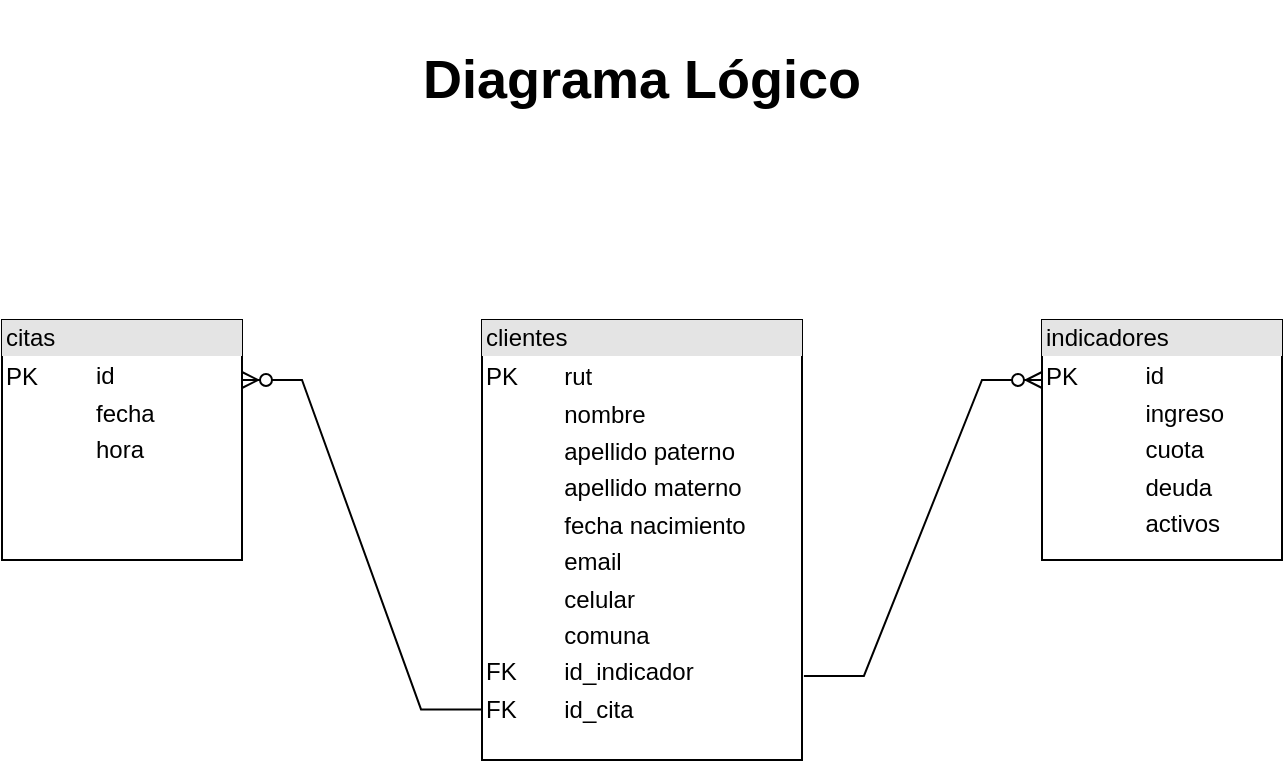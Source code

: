 <mxfile version="17.4.6" type="device"><diagram id="lNyGgfJsrqicR7PtOEOB" name="Page-1"><mxGraphModel dx="946" dy="530" grid="1" gridSize="10" guides="1" tooltips="1" connect="1" arrows="1" fold="1" page="1" pageScale="1" pageWidth="1200" pageHeight="1600" math="0" shadow="0"><root><mxCell id="0"/><mxCell id="1" parent="0"/><mxCell id="3lXlY0nWMO2Ved22YAIA-1" value="&lt;div style=&quot;box-sizing: border-box ; width: 100% ; background: #e4e4e4 ; padding: 2px&quot;&gt;&lt;font style=&quot;vertical-align: inherit&quot;&gt;&lt;font style=&quot;vertical-align: inherit&quot;&gt;clientes&lt;/font&gt;&lt;/font&gt;&lt;/div&gt;&lt;table style=&quot;width: 100% ; font-size: 1em&quot; cellpadding=&quot;2&quot; cellspacing=&quot;0&quot;&gt;&lt;tbody&gt;&lt;tr&gt;&lt;td&gt;&lt;font style=&quot;vertical-align: inherit&quot;&gt;&lt;font style=&quot;vertical-align: inherit&quot;&gt;PK&lt;span style=&quot;white-space: pre&quot;&gt;&#9;&lt;/span&gt;&lt;/font&gt;&lt;/font&gt;&lt;/td&gt;&lt;td&gt;&lt;font style=&quot;vertical-align: inherit&quot;&gt;&lt;font style=&quot;vertical-align: inherit&quot;&gt;rut&lt;/font&gt;&lt;/font&gt;&lt;/td&gt;&lt;/tr&gt;&lt;tr&gt;&lt;td&gt;&lt;br&gt;&lt;/td&gt;&lt;td&gt;&lt;font style=&quot;vertical-align: inherit&quot;&gt;&lt;font style=&quot;vertical-align: inherit&quot;&gt;nombre&lt;/font&gt;&lt;/font&gt;&lt;/td&gt;&lt;/tr&gt;&lt;tr&gt;&lt;td&gt;&lt;/td&gt;&lt;td&gt;apellido paterno&lt;/td&gt;&lt;/tr&gt;&lt;tr&gt;&lt;td&gt;&lt;br&gt;&lt;/td&gt;&lt;td&gt;apellido materno&lt;/td&gt;&lt;/tr&gt;&lt;tr&gt;&lt;td&gt;&lt;br&gt;&lt;/td&gt;&lt;td&gt;fecha nacimiento&lt;/td&gt;&lt;/tr&gt;&lt;tr&gt;&lt;td&gt;&lt;br&gt;&lt;/td&gt;&lt;td&gt;email&lt;/td&gt;&lt;/tr&gt;&lt;tr&gt;&lt;td&gt;&lt;br&gt;&lt;/td&gt;&lt;td&gt;celular&lt;/td&gt;&lt;/tr&gt;&lt;tr&gt;&lt;td&gt;&lt;br&gt;&lt;/td&gt;&lt;td&gt;comuna&lt;/td&gt;&lt;/tr&gt;&lt;tr&gt;&lt;td&gt;FK&lt;/td&gt;&lt;td&gt;id_indicador&lt;/td&gt;&lt;/tr&gt;&lt;tr&gt;&lt;td&gt;FK&lt;/td&gt;&lt;td&gt;id_cita&lt;/td&gt;&lt;/tr&gt;&lt;/tbody&gt;&lt;/table&gt;" style="verticalAlign=top;align=left;overflow=fill;html=1;" parent="1" vertex="1"><mxGeometry x="520" y="320" width="160" height="220" as="geometry"/></mxCell><mxCell id="3lXlY0nWMO2Ved22YAIA-2" value="&lt;div style=&quot;box-sizing: border-box ; width: 100% ; background: #e4e4e4 ; padding: 2px&quot;&gt;indicadores&lt;/div&gt;&lt;table style=&quot;width: 100% ; font-size: 1em&quot; cellpadding=&quot;2&quot; cellspacing=&quot;0&quot;&gt;&lt;tbody&gt;&lt;tr&gt;&lt;td&gt;&lt;font style=&quot;vertical-align: inherit&quot;&gt;&lt;font style=&quot;vertical-align: inherit&quot;&gt;PK&lt;span style=&quot;white-space: pre&quot;&gt;&#9;&lt;/span&gt;&lt;/font&gt;&lt;/font&gt;&lt;/td&gt;&lt;td&gt;id&lt;/td&gt;&lt;/tr&gt;&lt;tr&gt;&lt;td&gt;&lt;br&gt;&lt;/td&gt;&lt;td&gt;ingreso&lt;/td&gt;&lt;/tr&gt;&lt;tr&gt;&lt;td&gt;&lt;/td&gt;&lt;td&gt;cuota&lt;/td&gt;&lt;/tr&gt;&lt;tr&gt;&lt;td&gt;&lt;br&gt;&lt;/td&gt;&lt;td&gt;deuda&lt;/td&gt;&lt;/tr&gt;&lt;tr&gt;&lt;td&gt;&lt;br&gt;&lt;/td&gt;&lt;td&gt;activos&lt;/td&gt;&lt;/tr&gt;&lt;/tbody&gt;&lt;/table&gt;" style="verticalAlign=top;align=left;overflow=fill;html=1;" parent="1" vertex="1"><mxGeometry x="800" y="320" width="120" height="120" as="geometry"/></mxCell><mxCell id="3lXlY0nWMO2Ved22YAIA-3" value="&lt;div style=&quot;box-sizing: border-box ; width: 100% ; background: #e4e4e4 ; padding: 2px&quot;&gt;citas&lt;/div&gt;&lt;table style=&quot;width: 100% ; font-size: 1em&quot; cellpadding=&quot;2&quot; cellspacing=&quot;0&quot;&gt;&lt;tbody&gt;&lt;tr&gt;&lt;td&gt;&lt;font style=&quot;vertical-align: inherit&quot;&gt;&lt;font style=&quot;vertical-align: inherit&quot;&gt;PK&lt;/font&gt;&lt;/font&gt;&lt;/td&gt;&lt;td&gt;id&lt;/td&gt;&lt;/tr&gt;&lt;tr&gt;&lt;td&gt;&lt;br&gt;&lt;/td&gt;&lt;td&gt;fecha&lt;/td&gt;&lt;/tr&gt;&lt;tr&gt;&lt;td&gt;&lt;/td&gt;&lt;td&gt;hora&lt;/td&gt;&lt;/tr&gt;&lt;/tbody&gt;&lt;/table&gt;" style="verticalAlign=top;align=left;overflow=fill;html=1;" parent="1" vertex="1"><mxGeometry x="280" y="320" width="120" height="120" as="geometry"/></mxCell><mxCell id="3lXlY0nWMO2Ved22YAIA-4" value="" style="edgeStyle=entityRelationEdgeStyle;fontSize=12;html=1;endArrow=ERzeroToMany;endFill=1;rounded=0;exitX=-0.003;exitY=0.885;exitDx=0;exitDy=0;exitPerimeter=0;entryX=1;entryY=0.25;entryDx=0;entryDy=0;" parent="1" source="3lXlY0nWMO2Ved22YAIA-1" target="3lXlY0nWMO2Ved22YAIA-3" edge="1"><mxGeometry width="100" height="100" relative="1" as="geometry"><mxPoint x="570" y="330" as="sourcePoint"/><mxPoint x="670" y="230" as="targetPoint"/></mxGeometry></mxCell><mxCell id="3lXlY0nWMO2Ved22YAIA-5" value="" style="edgeStyle=entityRelationEdgeStyle;fontSize=12;html=1;endArrow=ERzeroToMany;endFill=1;rounded=0;entryX=0;entryY=0.25;entryDx=0;entryDy=0;exitX=1.006;exitY=0.809;exitDx=0;exitDy=0;exitPerimeter=0;" parent="1" target="3lXlY0nWMO2Ved22YAIA-2" edge="1" source="3lXlY0nWMO2Ved22YAIA-1"><mxGeometry width="100" height="100" relative="1" as="geometry"><mxPoint x="680" y="480" as="sourcePoint"/><mxPoint x="410" y="360" as="targetPoint"/></mxGeometry></mxCell><mxCell id="3lXlY0nWMO2Ved22YAIA-6" value="Diagrama Lógico" style="text;html=1;strokeColor=none;fillColor=none;align=center;verticalAlign=middle;whiteSpace=wrap;rounded=0;fontSize=27;fontStyle=1;labelBackgroundColor=default;labelBorderColor=none;" parent="1" vertex="1"><mxGeometry x="440" y="160" width="320" height="80" as="geometry"/></mxCell></root></mxGraphModel></diagram></mxfile>